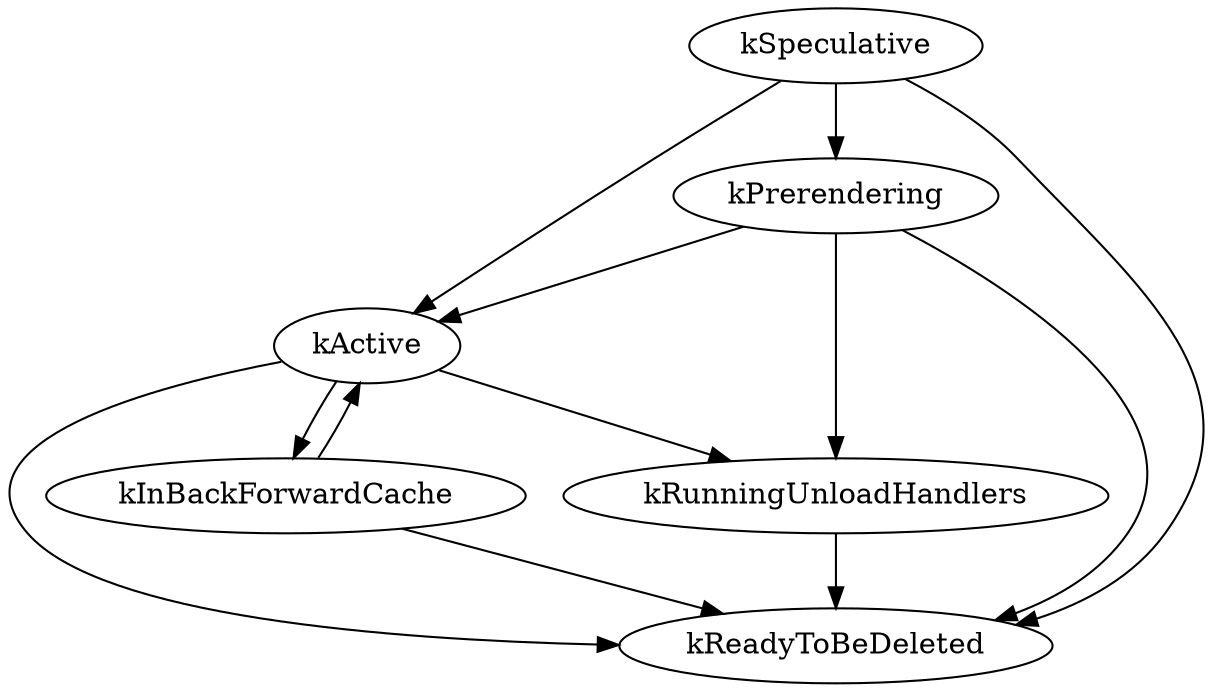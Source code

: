 // Generated with https://crrev.com/c/2220116 and:
//   python3 tools/state_transitions/state_graph.py content/browser/renderer_host/render_frame_host_impl.cc LifecycleState
//
// See tools/state_transitions/README.md
digraph createflow {
  kSpeculative -> {kActive, kPrerendering, kReadyToBeDeleted};
  kPrerendering -> {kActive, kRunningUnloadHandlers, kReadyToBeDeleted};
  kActive -> {kInBackForwardCache, kRunningUnloadHandlers, kReadyToBeDeleted};
  kInBackForwardCache -> {kActive, kReadyToBeDeleted};
  kRunningUnloadHandlers -> {kReadyToBeDeleted};
  kReadyToBeDeleted -> {};
}
